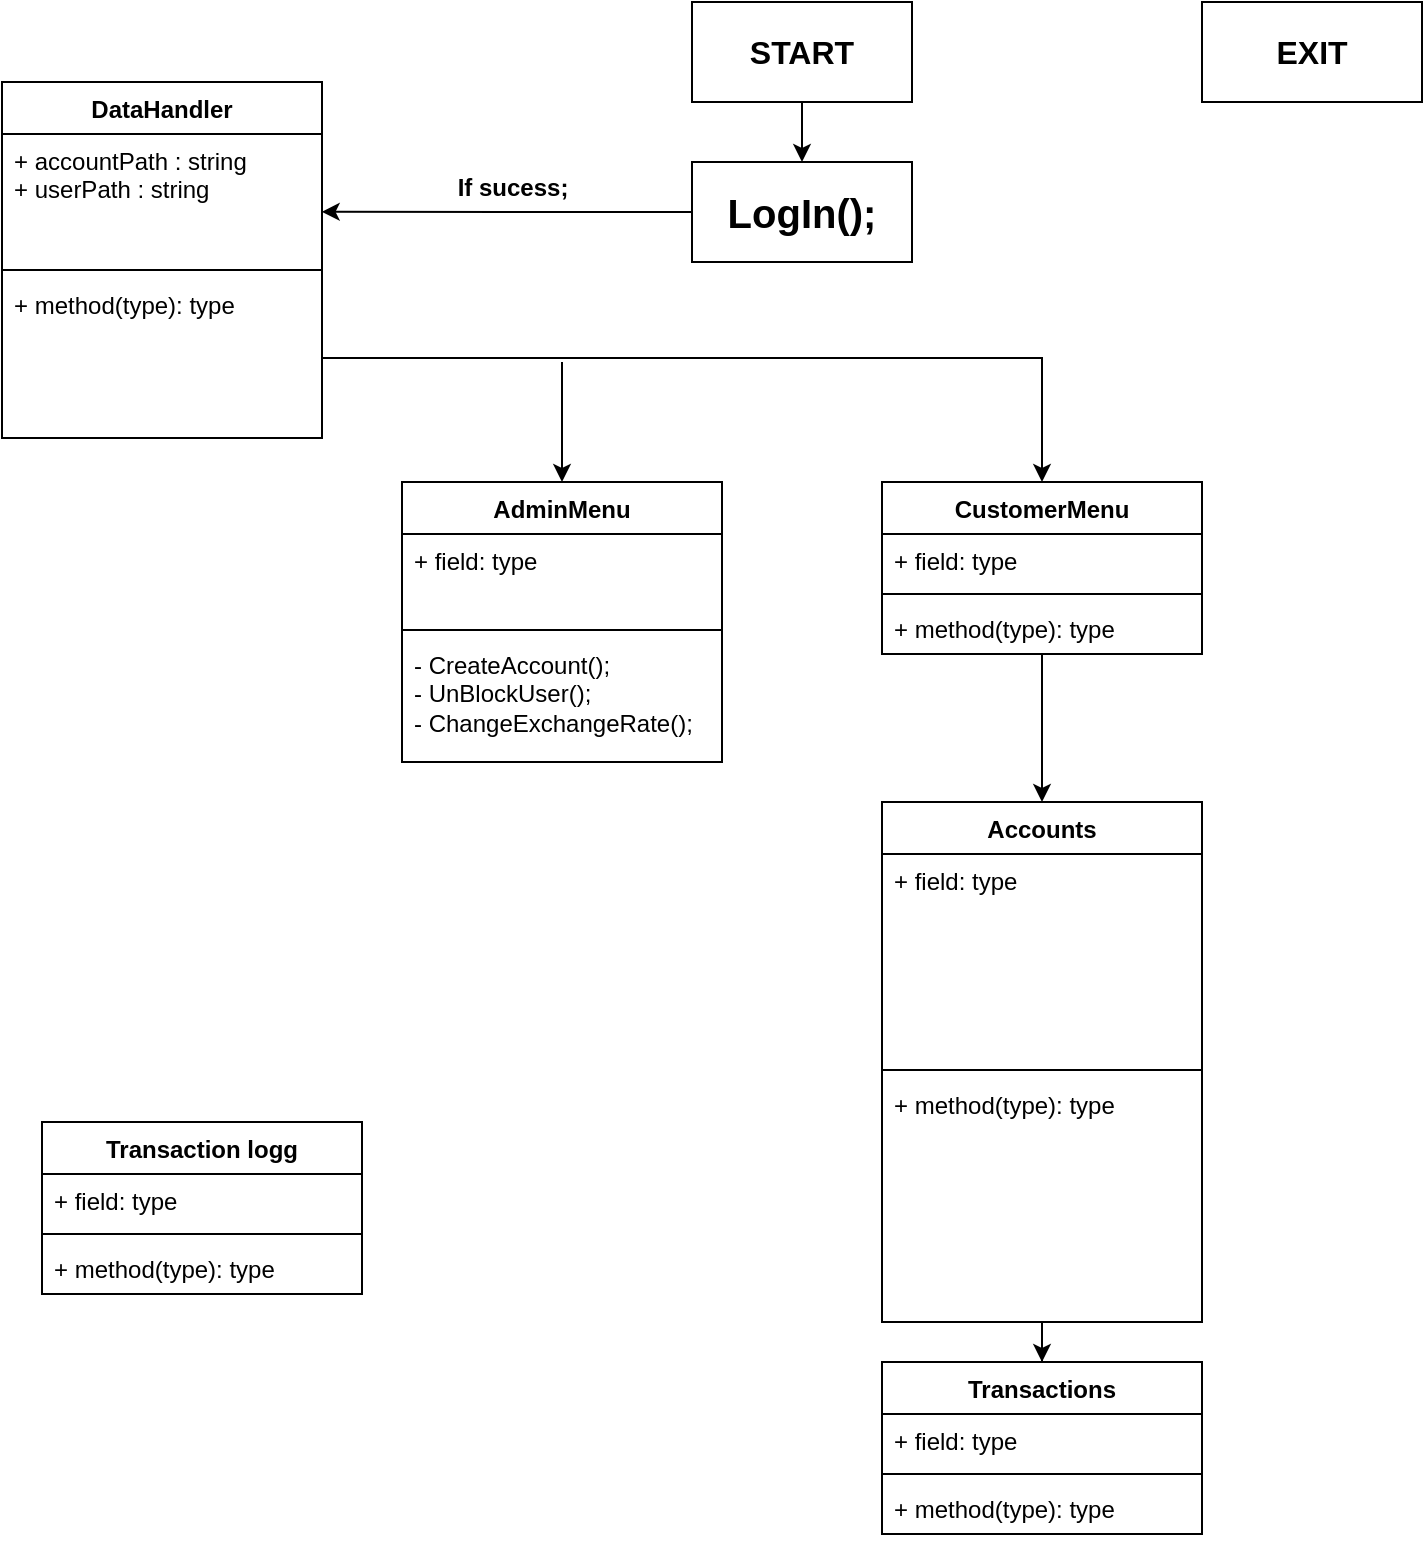 <mxfile version="24.8.6">
  <diagram name="Sida-1" id="42WgqjsUxa7eal8htPlX">
    <mxGraphModel dx="645" dy="696" grid="1" gridSize="10" guides="1" tooltips="1" connect="1" arrows="1" fold="1" page="1" pageScale="1" pageWidth="827" pageHeight="1169" math="0" shadow="0">
      <root>
        <mxCell id="0" />
        <mxCell id="1" parent="0" />
        <mxCell id="AhvXr2h_HlySsQqHDkVW-39" style="edgeStyle=orthogonalEdgeStyle;rounded=0;orthogonalLoop=1;jettySize=auto;html=1;entryX=0.5;entryY=0;entryDx=0;entryDy=0;" edge="1" parent="1" source="AhvXr2h_HlySsQqHDkVW-1" target="AhvXr2h_HlySsQqHDkVW-25">
          <mxGeometry relative="1" as="geometry" />
        </mxCell>
        <mxCell id="AhvXr2h_HlySsQqHDkVW-1" value="Accounts" style="swimlane;fontStyle=1;align=center;verticalAlign=top;childLayout=stackLayout;horizontal=1;startSize=26;horizontalStack=0;resizeParent=1;resizeParentMax=0;resizeLast=0;collapsible=1;marginBottom=0;whiteSpace=wrap;html=1;" vertex="1" parent="1">
          <mxGeometry x="440" y="400" width="160" height="260" as="geometry" />
        </mxCell>
        <mxCell id="AhvXr2h_HlySsQqHDkVW-2" value="+ field: type" style="text;strokeColor=none;fillColor=none;align=left;verticalAlign=top;spacingLeft=4;spacingRight=4;overflow=hidden;rotatable=0;points=[[0,0.5],[1,0.5]];portConstraint=eastwest;whiteSpace=wrap;html=1;" vertex="1" parent="AhvXr2h_HlySsQqHDkVW-1">
          <mxGeometry y="26" width="160" height="104" as="geometry" />
        </mxCell>
        <mxCell id="AhvXr2h_HlySsQqHDkVW-3" value="" style="line;strokeWidth=1;fillColor=none;align=left;verticalAlign=middle;spacingTop=-1;spacingLeft=3;spacingRight=3;rotatable=0;labelPosition=right;points=[];portConstraint=eastwest;strokeColor=inherit;" vertex="1" parent="AhvXr2h_HlySsQqHDkVW-1">
          <mxGeometry y="130" width="160" height="8" as="geometry" />
        </mxCell>
        <mxCell id="AhvXr2h_HlySsQqHDkVW-4" value="+ method(type): type" style="text;strokeColor=none;fillColor=none;align=left;verticalAlign=top;spacingLeft=4;spacingRight=4;overflow=hidden;rotatable=0;points=[[0,0.5],[1,0.5]];portConstraint=eastwest;whiteSpace=wrap;html=1;" vertex="1" parent="AhvXr2h_HlySsQqHDkVW-1">
          <mxGeometry y="138" width="160" height="122" as="geometry" />
        </mxCell>
        <mxCell id="AhvXr2h_HlySsQqHDkVW-5" value="DataHandler" style="swimlane;fontStyle=1;align=center;verticalAlign=top;childLayout=stackLayout;horizontal=1;startSize=26;horizontalStack=0;resizeParent=1;resizeParentMax=0;resizeLast=0;collapsible=1;marginBottom=0;whiteSpace=wrap;html=1;" vertex="1" parent="1">
          <mxGeometry y="40" width="160" height="178" as="geometry" />
        </mxCell>
        <mxCell id="AhvXr2h_HlySsQqHDkVW-6" value="+ accountPath : string&lt;div&gt;+ userPath : string&lt;/div&gt;" style="text;strokeColor=none;fillColor=none;align=left;verticalAlign=top;spacingLeft=4;spacingRight=4;overflow=hidden;rotatable=0;points=[[0,0.5],[1,0.5]];portConstraint=eastwest;whiteSpace=wrap;html=1;" vertex="1" parent="AhvXr2h_HlySsQqHDkVW-5">
          <mxGeometry y="26" width="160" height="64" as="geometry" />
        </mxCell>
        <mxCell id="AhvXr2h_HlySsQqHDkVW-7" value="" style="line;strokeWidth=1;fillColor=none;align=left;verticalAlign=middle;spacingTop=-1;spacingLeft=3;spacingRight=3;rotatable=0;labelPosition=right;points=[];portConstraint=eastwest;strokeColor=inherit;" vertex="1" parent="AhvXr2h_HlySsQqHDkVW-5">
          <mxGeometry y="90" width="160" height="8" as="geometry" />
        </mxCell>
        <mxCell id="AhvXr2h_HlySsQqHDkVW-8" value="+ method(type): type" style="text;strokeColor=none;fillColor=none;align=left;verticalAlign=top;spacingLeft=4;spacingRight=4;overflow=hidden;rotatable=0;points=[[0,0.5],[1,0.5]];portConstraint=eastwest;whiteSpace=wrap;html=1;" vertex="1" parent="AhvXr2h_HlySsQqHDkVW-5">
          <mxGeometry y="98" width="160" height="80" as="geometry" />
        </mxCell>
        <mxCell id="AhvXr2h_HlySsQqHDkVW-38" style="edgeStyle=orthogonalEdgeStyle;rounded=0;orthogonalLoop=1;jettySize=auto;html=1;entryX=0.5;entryY=0;entryDx=0;entryDy=0;" edge="1" parent="1" source="AhvXr2h_HlySsQqHDkVW-13" target="AhvXr2h_HlySsQqHDkVW-1">
          <mxGeometry relative="1" as="geometry" />
        </mxCell>
        <mxCell id="AhvXr2h_HlySsQqHDkVW-13" value="CustomerMenu" style="swimlane;fontStyle=1;align=center;verticalAlign=top;childLayout=stackLayout;horizontal=1;startSize=26;horizontalStack=0;resizeParent=1;resizeParentMax=0;resizeLast=0;collapsible=1;marginBottom=0;whiteSpace=wrap;html=1;" vertex="1" parent="1">
          <mxGeometry x="440" y="240" width="160" height="86" as="geometry" />
        </mxCell>
        <mxCell id="AhvXr2h_HlySsQqHDkVW-14" value="+ field: type" style="text;strokeColor=none;fillColor=none;align=left;verticalAlign=top;spacingLeft=4;spacingRight=4;overflow=hidden;rotatable=0;points=[[0,0.5],[1,0.5]];portConstraint=eastwest;whiteSpace=wrap;html=1;" vertex="1" parent="AhvXr2h_HlySsQqHDkVW-13">
          <mxGeometry y="26" width="160" height="26" as="geometry" />
        </mxCell>
        <mxCell id="AhvXr2h_HlySsQqHDkVW-15" value="" style="line;strokeWidth=1;fillColor=none;align=left;verticalAlign=middle;spacingTop=-1;spacingLeft=3;spacingRight=3;rotatable=0;labelPosition=right;points=[];portConstraint=eastwest;strokeColor=inherit;" vertex="1" parent="AhvXr2h_HlySsQqHDkVW-13">
          <mxGeometry y="52" width="160" height="8" as="geometry" />
        </mxCell>
        <mxCell id="AhvXr2h_HlySsQqHDkVW-16" value="+ method(type): type" style="text;strokeColor=none;fillColor=none;align=left;verticalAlign=top;spacingLeft=4;spacingRight=4;overflow=hidden;rotatable=0;points=[[0,0.5],[1,0.5]];portConstraint=eastwest;whiteSpace=wrap;html=1;" vertex="1" parent="AhvXr2h_HlySsQqHDkVW-13">
          <mxGeometry y="60" width="160" height="26" as="geometry" />
        </mxCell>
        <mxCell id="AhvXr2h_HlySsQqHDkVW-17" value="Transaction logg&lt;div&gt;&lt;br&gt;&lt;/div&gt;" style="swimlane;fontStyle=1;align=center;verticalAlign=top;childLayout=stackLayout;horizontal=1;startSize=26;horizontalStack=0;resizeParent=1;resizeParentMax=0;resizeLast=0;collapsible=1;marginBottom=0;whiteSpace=wrap;html=1;" vertex="1" parent="1">
          <mxGeometry x="20" y="560" width="160" height="86" as="geometry" />
        </mxCell>
        <mxCell id="AhvXr2h_HlySsQqHDkVW-18" value="+ field: type" style="text;strokeColor=none;fillColor=none;align=left;verticalAlign=top;spacingLeft=4;spacingRight=4;overflow=hidden;rotatable=0;points=[[0,0.5],[1,0.5]];portConstraint=eastwest;whiteSpace=wrap;html=1;" vertex="1" parent="AhvXr2h_HlySsQqHDkVW-17">
          <mxGeometry y="26" width="160" height="26" as="geometry" />
        </mxCell>
        <mxCell id="AhvXr2h_HlySsQqHDkVW-19" value="" style="line;strokeWidth=1;fillColor=none;align=left;verticalAlign=middle;spacingTop=-1;spacingLeft=3;spacingRight=3;rotatable=0;labelPosition=right;points=[];portConstraint=eastwest;strokeColor=inherit;" vertex="1" parent="AhvXr2h_HlySsQqHDkVW-17">
          <mxGeometry y="52" width="160" height="8" as="geometry" />
        </mxCell>
        <mxCell id="AhvXr2h_HlySsQqHDkVW-20" value="+ method(type): type" style="text;strokeColor=none;fillColor=none;align=left;verticalAlign=top;spacingLeft=4;spacingRight=4;overflow=hidden;rotatable=0;points=[[0,0.5],[1,0.5]];portConstraint=eastwest;whiteSpace=wrap;html=1;" vertex="1" parent="AhvXr2h_HlySsQqHDkVW-17">
          <mxGeometry y="60" width="160" height="26" as="geometry" />
        </mxCell>
        <mxCell id="AhvXr2h_HlySsQqHDkVW-35" style="edgeStyle=orthogonalEdgeStyle;rounded=0;orthogonalLoop=1;jettySize=auto;html=1;endArrow=none;endFill=0;startArrow=classic;startFill=1;" edge="1" parent="1" source="AhvXr2h_HlySsQqHDkVW-21">
          <mxGeometry relative="1" as="geometry">
            <mxPoint x="280" y="180" as="targetPoint" />
          </mxGeometry>
        </mxCell>
        <mxCell id="AhvXr2h_HlySsQqHDkVW-21" value="AdminMenu" style="swimlane;fontStyle=1;align=center;verticalAlign=top;childLayout=stackLayout;horizontal=1;startSize=26;horizontalStack=0;resizeParent=1;resizeParentMax=0;resizeLast=0;collapsible=1;marginBottom=0;whiteSpace=wrap;html=1;" vertex="1" parent="1">
          <mxGeometry x="200" y="240" width="160" height="140" as="geometry" />
        </mxCell>
        <mxCell id="AhvXr2h_HlySsQqHDkVW-22" value="+ field: type" style="text;strokeColor=none;fillColor=none;align=left;verticalAlign=top;spacingLeft=4;spacingRight=4;overflow=hidden;rotatable=0;points=[[0,0.5],[1,0.5]];portConstraint=eastwest;whiteSpace=wrap;html=1;" vertex="1" parent="AhvXr2h_HlySsQqHDkVW-21">
          <mxGeometry y="26" width="160" height="44" as="geometry" />
        </mxCell>
        <mxCell id="AhvXr2h_HlySsQqHDkVW-23" value="" style="line;strokeWidth=1;fillColor=none;align=left;verticalAlign=middle;spacingTop=-1;spacingLeft=3;spacingRight=3;rotatable=0;labelPosition=right;points=[];portConstraint=eastwest;strokeColor=inherit;" vertex="1" parent="AhvXr2h_HlySsQqHDkVW-21">
          <mxGeometry y="70" width="160" height="8" as="geometry" />
        </mxCell>
        <mxCell id="AhvXr2h_HlySsQqHDkVW-24" value="- CreateAccount();&lt;div&gt;- UnBlockUser();&lt;/div&gt;&lt;div&gt;- ChangeExchangeRate();&lt;/div&gt;" style="text;strokeColor=none;fillColor=none;align=left;verticalAlign=top;spacingLeft=4;spacingRight=4;overflow=hidden;rotatable=0;points=[[0,0.5],[1,0.5]];portConstraint=eastwest;whiteSpace=wrap;html=1;" vertex="1" parent="AhvXr2h_HlySsQqHDkVW-21">
          <mxGeometry y="78" width="160" height="62" as="geometry" />
        </mxCell>
        <mxCell id="AhvXr2h_HlySsQqHDkVW-25" value="Transactions" style="swimlane;fontStyle=1;align=center;verticalAlign=top;childLayout=stackLayout;horizontal=1;startSize=26;horizontalStack=0;resizeParent=1;resizeParentMax=0;resizeLast=0;collapsible=1;marginBottom=0;whiteSpace=wrap;html=1;" vertex="1" parent="1">
          <mxGeometry x="440" y="680" width="160" height="86" as="geometry" />
        </mxCell>
        <mxCell id="AhvXr2h_HlySsQqHDkVW-26" value="+ field: type" style="text;strokeColor=none;fillColor=none;align=left;verticalAlign=top;spacingLeft=4;spacingRight=4;overflow=hidden;rotatable=0;points=[[0,0.5],[1,0.5]];portConstraint=eastwest;whiteSpace=wrap;html=1;" vertex="1" parent="AhvXr2h_HlySsQqHDkVW-25">
          <mxGeometry y="26" width="160" height="26" as="geometry" />
        </mxCell>
        <mxCell id="AhvXr2h_HlySsQqHDkVW-27" value="" style="line;strokeWidth=1;fillColor=none;align=left;verticalAlign=middle;spacingTop=-1;spacingLeft=3;spacingRight=3;rotatable=0;labelPosition=right;points=[];portConstraint=eastwest;strokeColor=inherit;" vertex="1" parent="AhvXr2h_HlySsQqHDkVW-25">
          <mxGeometry y="52" width="160" height="8" as="geometry" />
        </mxCell>
        <mxCell id="AhvXr2h_HlySsQqHDkVW-28" value="+ method(type): type" style="text;strokeColor=none;fillColor=none;align=left;verticalAlign=top;spacingLeft=4;spacingRight=4;overflow=hidden;rotatable=0;points=[[0,0.5],[1,0.5]];portConstraint=eastwest;whiteSpace=wrap;html=1;" vertex="1" parent="AhvXr2h_HlySsQqHDkVW-25">
          <mxGeometry y="60" width="160" height="26" as="geometry" />
        </mxCell>
        <mxCell id="AhvXr2h_HlySsQqHDkVW-32" style="edgeStyle=orthogonalEdgeStyle;rounded=0;orthogonalLoop=1;jettySize=auto;html=1;exitX=0.5;exitY=1;exitDx=0;exitDy=0;entryX=0.5;entryY=0;entryDx=0;entryDy=0;" edge="1" parent="1" source="AhvXr2h_HlySsQqHDkVW-29" target="AhvXr2h_HlySsQqHDkVW-30">
          <mxGeometry relative="1" as="geometry" />
        </mxCell>
        <mxCell id="AhvXr2h_HlySsQqHDkVW-29" value="&lt;font style=&quot;font-size: 16px;&quot;&gt;&lt;b&gt;START&lt;/b&gt;&lt;/font&gt;" style="html=1;whiteSpace=wrap;" vertex="1" parent="1">
          <mxGeometry x="345" width="110" height="50" as="geometry" />
        </mxCell>
        <mxCell id="AhvXr2h_HlySsQqHDkVW-33" style="edgeStyle=orthogonalEdgeStyle;rounded=0;orthogonalLoop=1;jettySize=auto;html=1;entryX=0.999;entryY=0.608;entryDx=0;entryDy=0;entryPerimeter=0;" edge="1" parent="1" source="AhvXr2h_HlySsQqHDkVW-30" target="AhvXr2h_HlySsQqHDkVW-6">
          <mxGeometry relative="1" as="geometry">
            <mxPoint x="170" y="105" as="targetPoint" />
          </mxGeometry>
        </mxCell>
        <mxCell id="AhvXr2h_HlySsQqHDkVW-30" value="&lt;font style=&quot;font-size: 20px;&quot;&gt;&lt;b&gt;LogIn();&lt;/b&gt;&lt;/font&gt;" style="html=1;whiteSpace=wrap;" vertex="1" parent="1">
          <mxGeometry x="345" y="80" width="110" height="50" as="geometry" />
        </mxCell>
        <mxCell id="AhvXr2h_HlySsQqHDkVW-34" style="edgeStyle=orthogonalEdgeStyle;rounded=0;orthogonalLoop=1;jettySize=auto;html=1;entryX=0.5;entryY=0;entryDx=0;entryDy=0;" edge="1" parent="1" source="AhvXr2h_HlySsQqHDkVW-8" target="AhvXr2h_HlySsQqHDkVW-13">
          <mxGeometry relative="1" as="geometry" />
        </mxCell>
        <mxCell id="AhvXr2h_HlySsQqHDkVW-36" value="If sucess;" style="text;html=1;align=center;verticalAlign=middle;resizable=0;points=[];autosize=1;strokeColor=none;fillColor=none;fontStyle=1" vertex="1" parent="1">
          <mxGeometry x="220" y="78" width="70" height="30" as="geometry" />
        </mxCell>
        <mxCell id="AhvXr2h_HlySsQqHDkVW-37" value="&lt;font style=&quot;font-size: 16px;&quot;&gt;&lt;b&gt;EXIT&lt;/b&gt;&lt;/font&gt;" style="html=1;whiteSpace=wrap;" vertex="1" parent="1">
          <mxGeometry x="600" width="110" height="50" as="geometry" />
        </mxCell>
      </root>
    </mxGraphModel>
  </diagram>
</mxfile>
